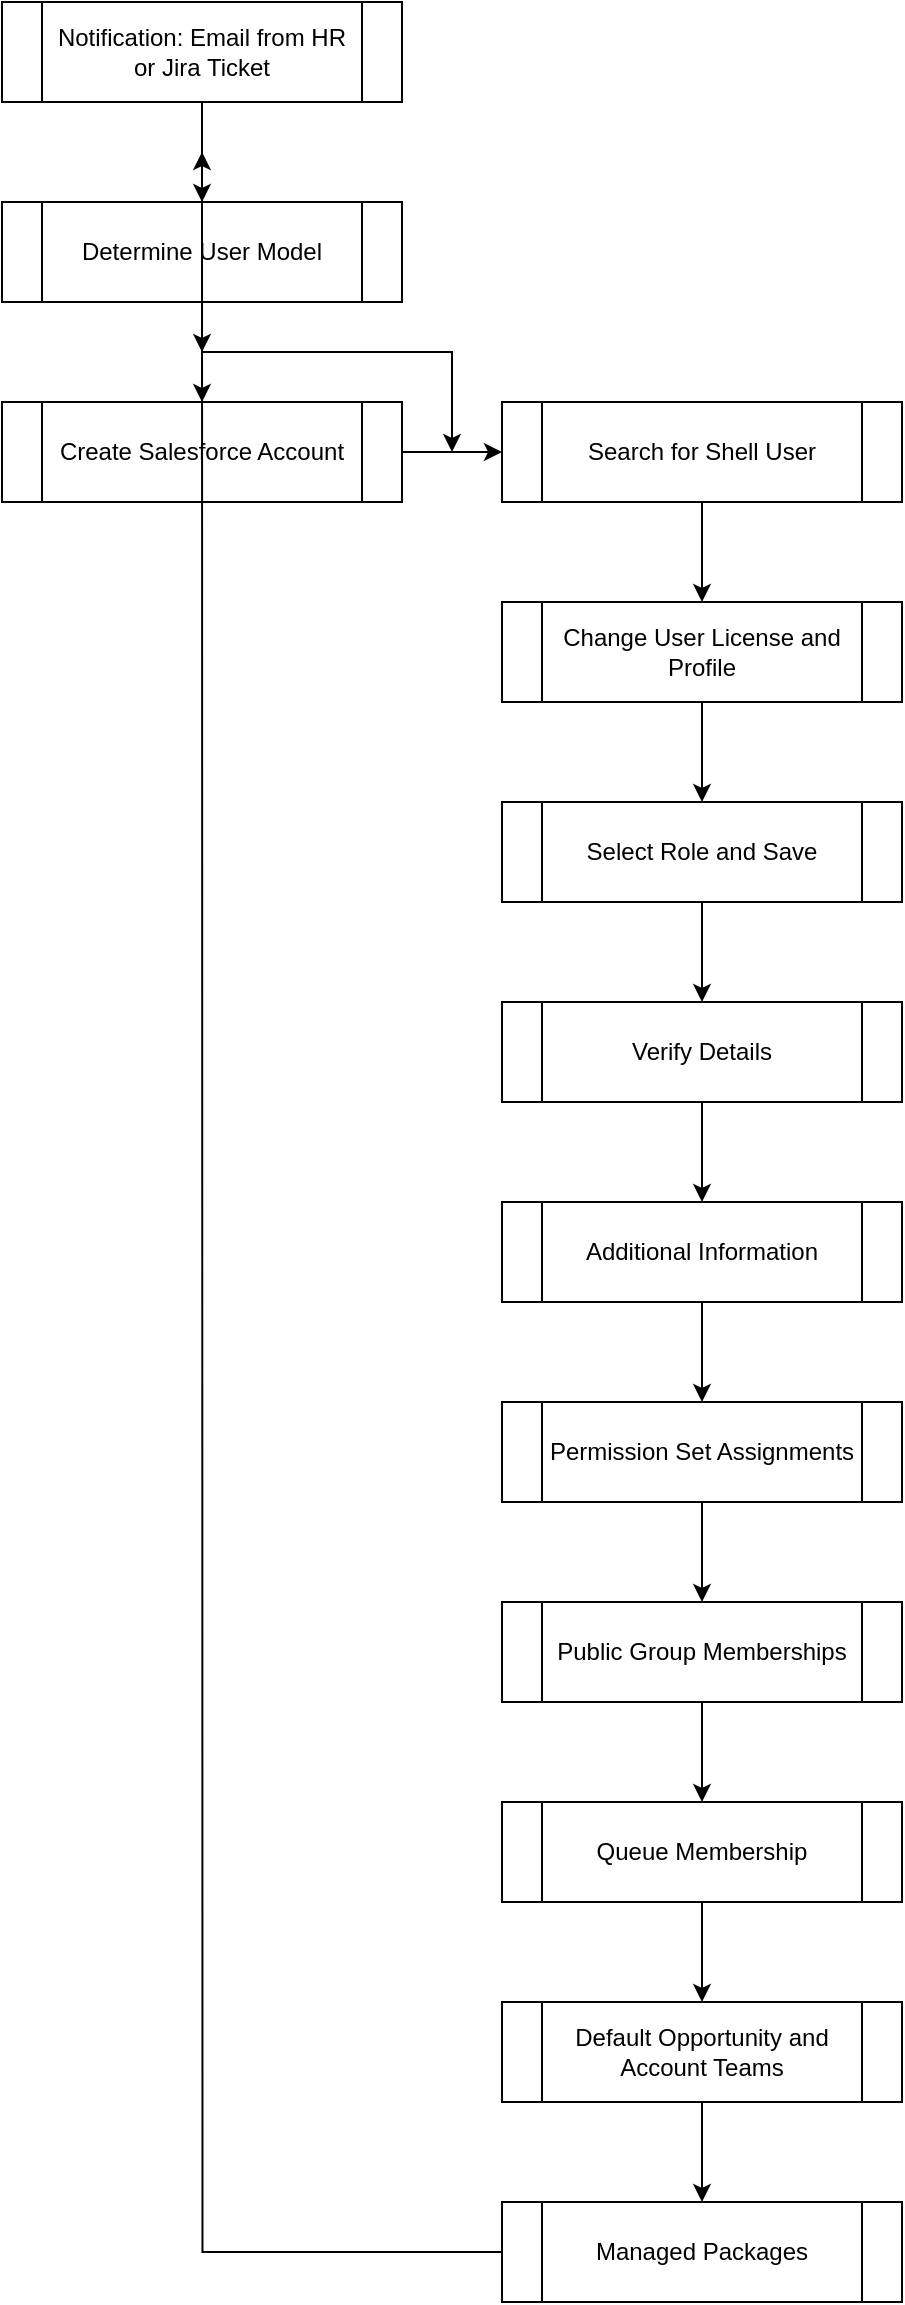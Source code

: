 <mxfile>
  <diagram name="Salesforce User Setup Process">
    <mxGraphModel dx="1000" dy="1000" grid="1" gridSize="10" guides="1" tooltips="1" connect="1" arrows="1" fold="1" page="1" pageScale="1" pageWidth="827" pageHeight="1169" math="0" shadow="0">
      <root>
        <mxCell id="0"/>
        <mxCell id="1" parent="0"/>
        
        <!-- Notification Step -->
        <mxCell id="2" value="Notification: Email from HR or Jira Ticket" style="shape=process;whiteSpace=wrap;html=1;" vertex="1" parent="1">
          <mxGeometry x="100" y="100" width="200" height="50" as="geometry"/>
        </mxCell>
        
        <!-- Determine User Model Step -->
        <mxCell id="3" value="Determine User Model" style="shape=process;whiteSpace=wrap;html=1;" vertex="1" parent="1">
          <mxGeometry x="100" y="200" width="200" height="50" as="geometry"/>
        </mxCell>
        
        <!-- Create Salesforce Account Step -->
        <mxCell id="4" value="Create Salesforce Account" style="shape=process;whiteSpace=wrap;html=1;" vertex="1" parent="1">
          <mxGeometry x="100" y="300" width="200" height="50" as="geometry"/>
        </mxCell>
        
        <!-- Sub-steps for Creating Salesforce Account -->
        <mxCell id="5" value="Search for Shell User" style="shape=process;whiteSpace=wrap;html=1;" vertex="1" parent="1">
          <mxGeometry x="350" y="300" width="200" height="50" as="geometry"/>
        </mxCell>
        <mxCell id="6" value="Change User License and Profile" style="shape=process;whiteSpace=wrap;html=1;" vertex="1" parent="1">
          <mxGeometry x="350" y="400" width="200" height="50" as="geometry"/>
        </mxCell>
        <mxCell id="7" value="Select Role and Save" style="shape=process;whiteSpace=wrap;html=1;" vertex="1" parent="1">
          <mxGeometry x="350" y="500" width="200" height="50" as="geometry"/>
        </mxCell>
        <mxCell id="8" value="Verify Details" style="shape=process;whiteSpace=wrap;html=1;" vertex="1" parent="1">
          <mxGeometry x="350" y="600" width="200" height="50" as="geometry"/>
        </mxCell>
        <mxCell id="9" value="Additional Information" style="shape=process;whiteSpace=wrap;html=1;" vertex="1" parent="1">
          <mxGeometry x="350" y="700" width="200" height="50" as="geometry"/>
        </mxCell>
        <mxCell id="10" value="Permission Set Assignments" style="shape=process;whiteSpace=wrap;html=1;" vertex="1" parent="1">
          <mxGeometry x="350" y="800" width="200" height="50" as="geometry"/>
        </mxCell>
        <mxCell id="11" value="Public Group Memberships" style="shape=process;whiteSpace=wrap;html=1;" vertex="1" parent="1">
          <mxGeometry x="350" y="900" width="200" height="50" as="geometry"/>
        </mxCell>
        <mxCell id="12" value="Queue Membership" style="shape=process;whiteSpace=wrap;html=1;" vertex="1" parent="1">
          <mxGeometry x="350" y="1000" width="200" height="50" as="geometry"/>
        </mxCell>
        <mxCell id="13" value="Default Opportunity and Account Teams" style="shape=process;whiteSpace=wrap;html=1;" vertex="1" parent="1">
          <mxGeometry x="350" y="1100" width="200" height="50" as="geometry"/>
        </mxCell>
        <mxCell id="14" value="Managed Packages" style="shape=process;whiteSpace=wrap;html=1;" vertex="1" parent="1">
          <mxGeometry x="350" y="1200" width="200" height="50" as="geometry"/>
        </mxCell>
        
        <!-- Connect the steps -->
        <mxCell id="15" style="edgeStyle=orthogonalEdgeStyle;rounded=0;orthogonalLoop=1;" edge="1" parent="1" source="2" target="3">
          <mxGeometry relative="1" as="geometry"/>
        </mxCell>
        <mxCell id="16" style="edgeStyle=orthogonalEdgeStyle;rounded=0;orthogonalLoop=1;" edge="1" parent="1" source="3" target="4">
          <mxGeometry relative="1" as="geometry"/>
        </mxCell>
        <mxCell id="17" style="edgeStyle=orthogonalEdgeStyle;rounded=0;orthogonalLoop=1;" edge="1" parent="1" source="4" target="5">
          <mxGeometry relative="1" as="geometry"/>
        </mxCell>
        <mxCell id="18" style="edgeStyle=orthogonalEdgeStyle;rounded=0;orthogonalLoop=1;" edge="1" parent="1" source="5" target="6">
          <mxGeometry relative="1" as="geometry"/>
        </mxCell>
        <mxCell id="19" style="edgeStyle=orthogonalEdgeStyle;rounded=0;orthogonalLoop=1;" edge="1" parent="1" source="6" target="7">
          <mxGeometry relative="1" as="geometry"/>
        </mxCell>
        <mxCell id="20" style="edgeStyle=orthogonalEdgeStyle;rounded=0;orthogonalLoop=1;" edge="1" parent="1" source="7" target="8">
          <mxGeometry relative="1" as="geometry"/>
        </mxCell>
        <mxCell id="21" style="edgeStyle=orthogonalEdgeStyle;rounded=0;orthogonalLoop=1;" edge="1" parent="1" source="8" target="9">
          <mxGeometry relative="1" as="geometry"/>
        </mxCell>
        <mxCell id="22" style="edgeStyle=orthogonalEdgeStyle;rounded=0;orthogonalLoop=1;" edge="1" parent="1" source="9" target="10">
          <mxGeometry relative="1" as="geometry"/>
        </mxCell>
        <mxCell id="23" style="edgeStyle=orthogonalEdgeStyle;rounded=0;orthogonalLoop=1;" edge="1" parent="1" source="10" target="11">
          <mxGeometry relative="1" as="geometry"/>
        </mxCell>
        <mxCell id="24" style="edgeStyle=orthogonalEdgeStyle;rounded=0;orthogonalLoop=1;" edge="1" parent="1" source="11" target="12">
          <mxGeometry relative="1" as="geometry"/>
        </mxCell>
        <mxCell id="25" style="edgeStyle=orthogonalEdgeStyle;rounded=0;orthogonalLoop=1;" edge="1" parent="1" source="12" target="13">
          <mxGeometry relative="1" as="geometry"/>
        </mxCell>
        <mxCell id="26" style="edgeStyle=orthogonalEdgeStyle;rounded=0;orthogonalLoop=1;" edge="1" parent="1" source="13" target="14">
          <mxGeometry relative="1" as="geometry"/>
        </mxCell>
        <!-- Connect the steps -->
        <mxCell id="27" style="edgeStyle=orthogonalEdgeStyle;rounded=0;orthogonalLoop=1;" edge="1" parent="1" source="14" target="15">
          <mxGeometry relative="1" as="geometry"/>
        </mxCell>
        <mxCell id="28" style="edgeStyle=orthogonalEdgeStyle;rounded=0;orthogonalLoop=1;" edge="1" parent="1" source="15" target="16">
          <mxGeometry relative="1" as="geometry"/>
        </mxCell>
        <mxCell id="29" style="edgeStyle=orthogonalEdgeStyle;rounded=0;orthogonalLoop=1;" edge="1" parent="1" source="16" target="17">
          <mxGeometry relative="1" as="geometry"/>
        </mxCell>
      </root>
    </mxGraphModel>
  </diagram>
</mxfile>
